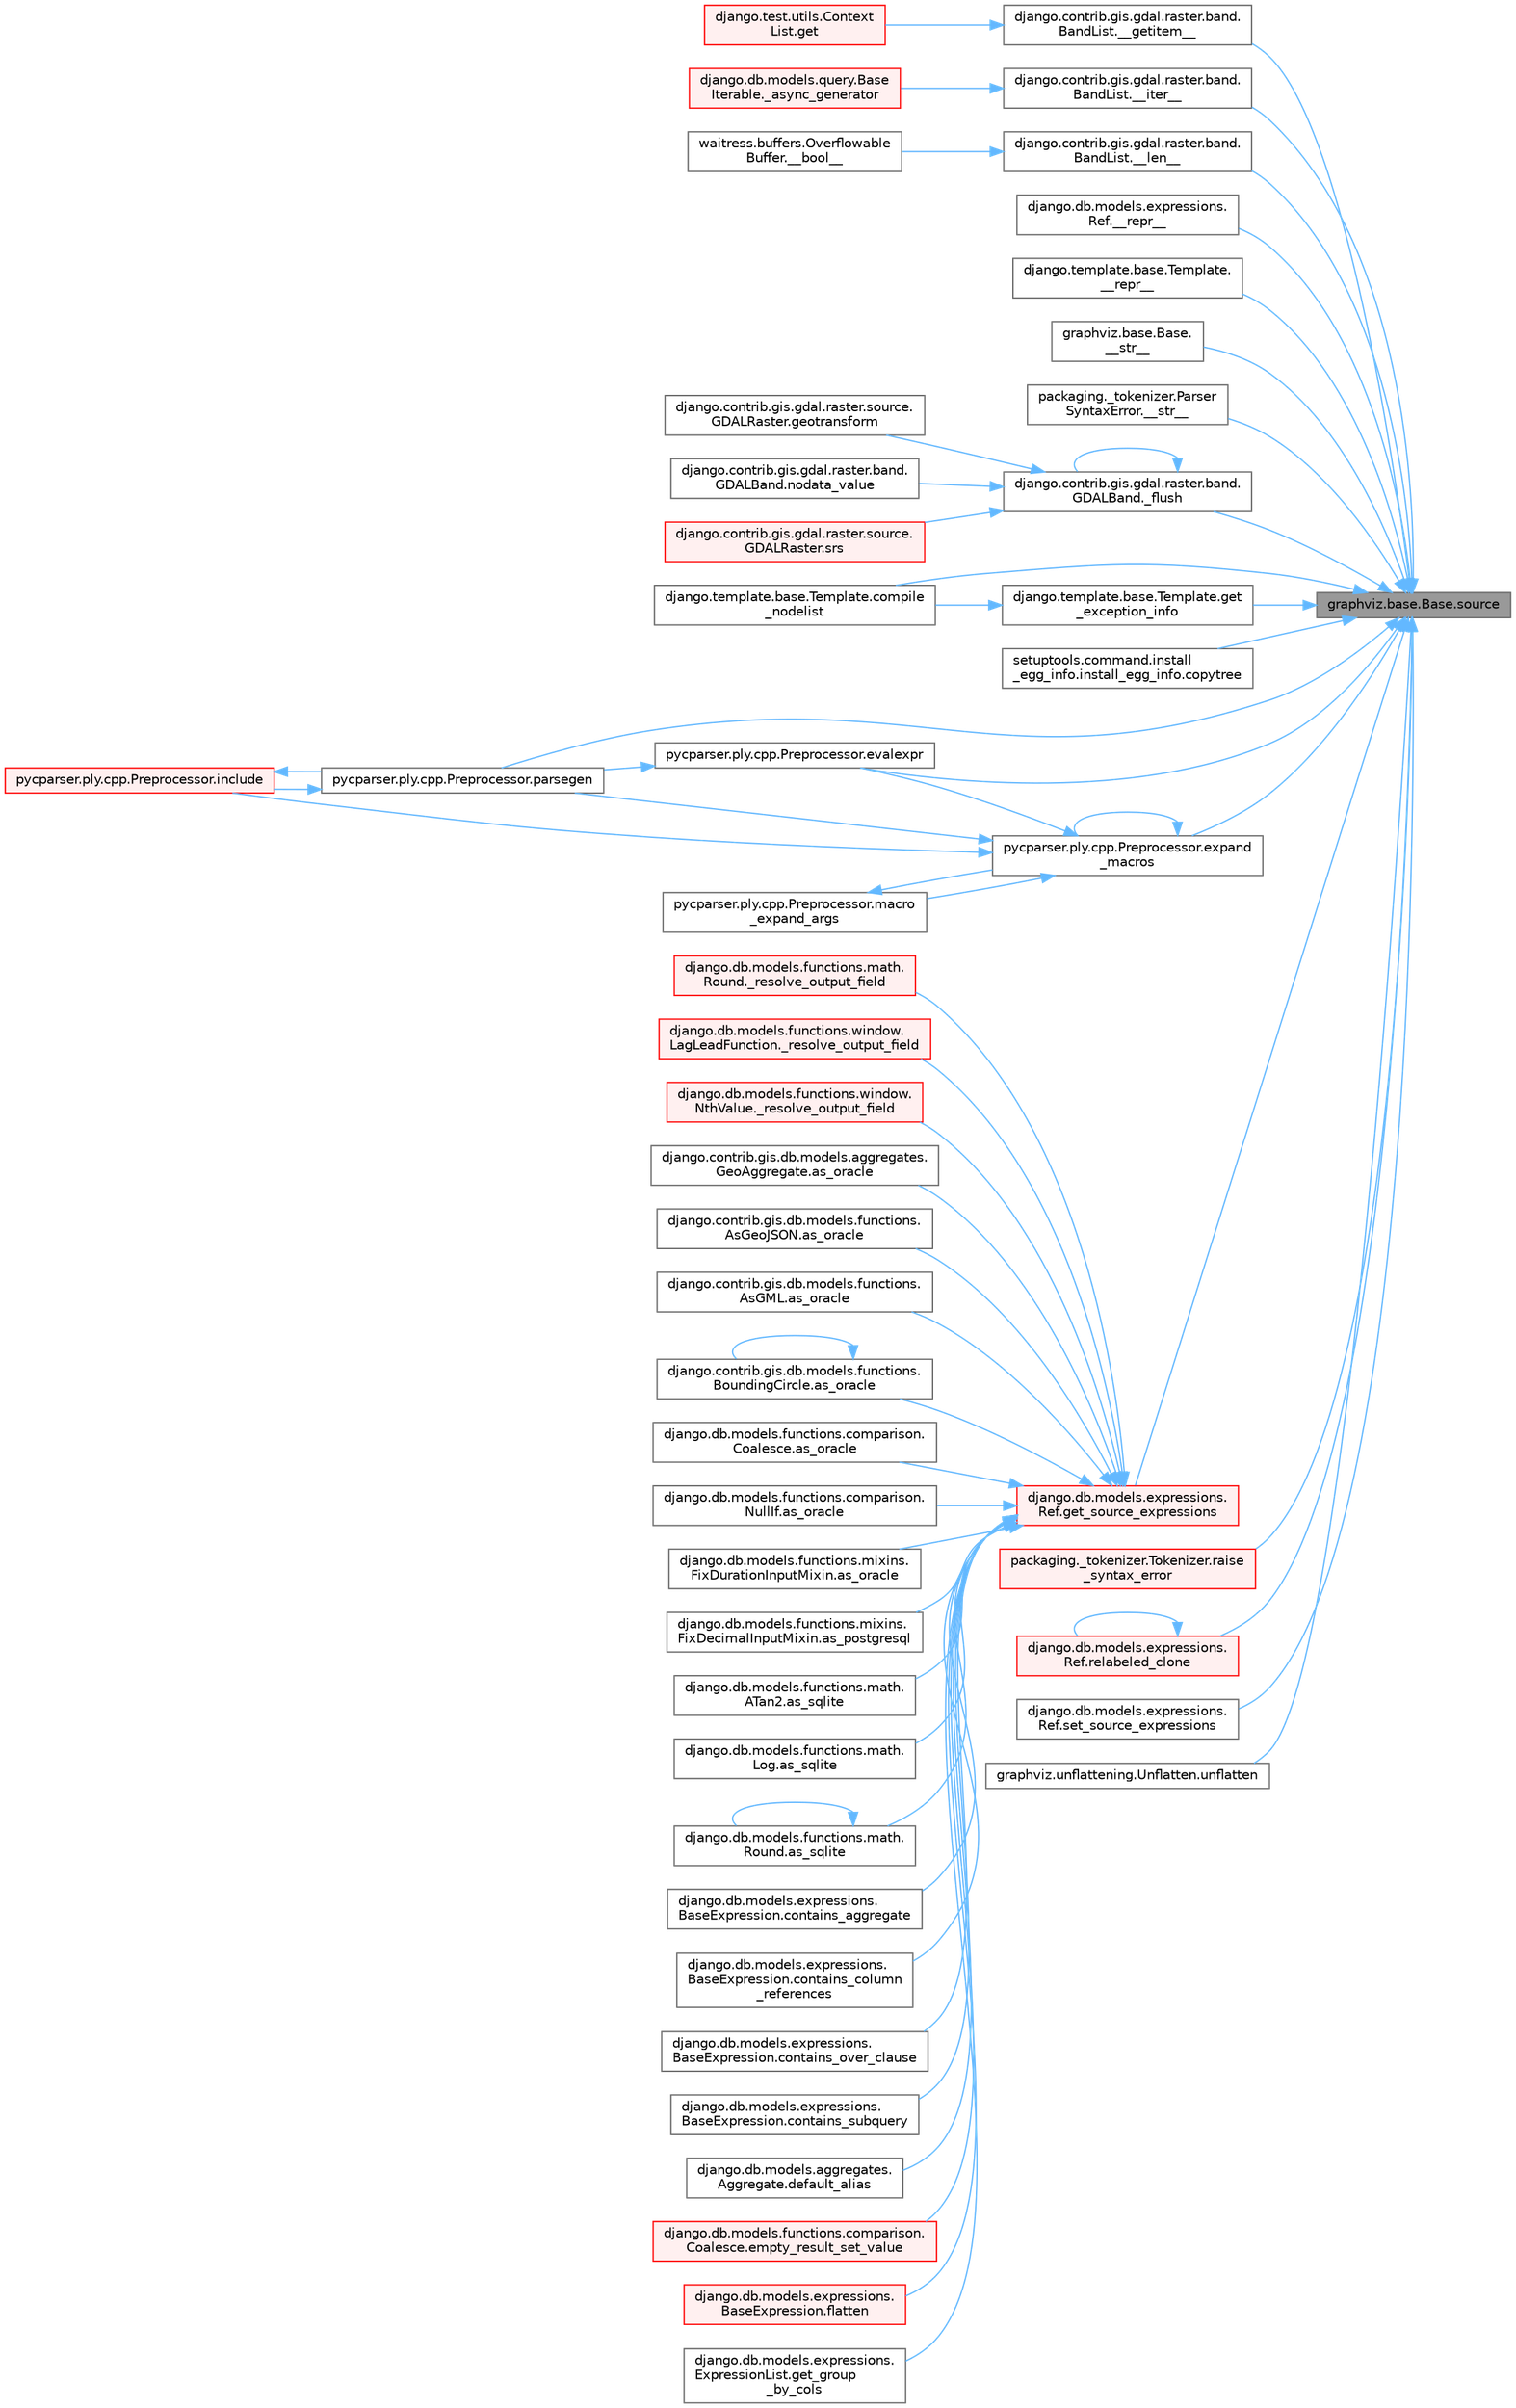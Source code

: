 digraph "graphviz.base.Base.source"
{
 // LATEX_PDF_SIZE
  bgcolor="transparent";
  edge [fontname=Helvetica,fontsize=10,labelfontname=Helvetica,labelfontsize=10];
  node [fontname=Helvetica,fontsize=10,shape=box,height=0.2,width=0.4];
  rankdir="RL";
  Node1 [id="Node000001",label="graphviz.base.Base.source",height=0.2,width=0.4,color="gray40", fillcolor="grey60", style="filled", fontcolor="black",tooltip=" "];
  Node1 -> Node2 [id="edge1_Node000001_Node000002",dir="back",color="steelblue1",style="solid",tooltip=" "];
  Node2 [id="Node000002",label="django.contrib.gis.gdal.raster.band.\lBandList.__getitem__",height=0.2,width=0.4,color="grey40", fillcolor="white", style="filled",URL="$classdjango_1_1contrib_1_1gis_1_1gdal_1_1raster_1_1band_1_1_band_list.html#ae274487c2df5493c64324fb74118b7b7",tooltip=" "];
  Node2 -> Node3 [id="edge2_Node000002_Node000003",dir="back",color="steelblue1",style="solid",tooltip=" "];
  Node3 [id="Node000003",label="django.test.utils.Context\lList.get",height=0.2,width=0.4,color="red", fillcolor="#FFF0F0", style="filled",URL="$classdjango_1_1test_1_1utils_1_1_context_list.html#a1797663a8ac92f44dcb9ad281a896842",tooltip=" "];
  Node1 -> Node3180 [id="edge3_Node000001_Node003180",dir="back",color="steelblue1",style="solid",tooltip=" "];
  Node3180 [id="Node003180",label="django.contrib.gis.gdal.raster.band.\lBandList.__iter__",height=0.2,width=0.4,color="grey40", fillcolor="white", style="filled",URL="$classdjango_1_1contrib_1_1gis_1_1gdal_1_1raster_1_1band_1_1_band_list.html#ab9adb21f52d65e54a0c9f5cb96b7ef93",tooltip=" "];
  Node3180 -> Node55 [id="edge4_Node003180_Node000055",dir="back",color="steelblue1",style="solid",tooltip=" "];
  Node55 [id="Node000055",label="django.db.models.query.Base\lIterable._async_generator",height=0.2,width=0.4,color="red", fillcolor="#FFF0F0", style="filled",URL="$classdjango_1_1db_1_1models_1_1query_1_1_base_iterable.html#a3ecc2267976bc6628d1fe84d78355144",tooltip=" "];
  Node1 -> Node3181 [id="edge5_Node000001_Node003181",dir="back",color="steelblue1",style="solid",tooltip=" "];
  Node3181 [id="Node003181",label="django.contrib.gis.gdal.raster.band.\lBandList.__len__",height=0.2,width=0.4,color="grey40", fillcolor="white", style="filled",URL="$classdjango_1_1contrib_1_1gis_1_1gdal_1_1raster_1_1band_1_1_band_list.html#a92c8619a4a74c53581f486c18d2a3695",tooltip=" "];
  Node3181 -> Node104 [id="edge6_Node003181_Node000104",dir="back",color="steelblue1",style="solid",tooltip=" "];
  Node104 [id="Node000104",label="waitress.buffers.Overflowable\lBuffer.__bool__",height=0.2,width=0.4,color="grey40", fillcolor="white", style="filled",URL="$classwaitress_1_1buffers_1_1_overflowable_buffer.html#afb6d9eccdeea0e50b91f9281878e017a",tooltip=" "];
  Node1 -> Node3182 [id="edge7_Node000001_Node003182",dir="back",color="steelblue1",style="solid",tooltip=" "];
  Node3182 [id="Node003182",label="django.db.models.expressions.\lRef.__repr__",height=0.2,width=0.4,color="grey40", fillcolor="white", style="filled",URL="$classdjango_1_1db_1_1models_1_1expressions_1_1_ref.html#a152c839bce47466bdbcaca6d2778d89d",tooltip=" "];
  Node1 -> Node3183 [id="edge8_Node000001_Node003183",dir="back",color="steelblue1",style="solid",tooltip=" "];
  Node3183 [id="Node003183",label="django.template.base.Template.\l__repr__",height=0.2,width=0.4,color="grey40", fillcolor="white", style="filled",URL="$classdjango_1_1template_1_1base_1_1_template.html#aef92b3d4a94342d6ced9fcb0a7dfaad7",tooltip=" "];
  Node1 -> Node3184 [id="edge9_Node000001_Node003184",dir="back",color="steelblue1",style="solid",tooltip=" "];
  Node3184 [id="Node003184",label="graphviz.base.Base.\l__str__",height=0.2,width=0.4,color="grey40", fillcolor="white", style="filled",URL="$classgraphviz_1_1base_1_1_base.html#a35b34b14245b1e4db3eed3e1e54610b0",tooltip=" "];
  Node1 -> Node3185 [id="edge10_Node000001_Node003185",dir="back",color="steelblue1",style="solid",tooltip=" "];
  Node3185 [id="Node003185",label="packaging._tokenizer.Parser\lSyntaxError.__str__",height=0.2,width=0.4,color="grey40", fillcolor="white", style="filled",URL="$classpackaging_1_1__tokenizer_1_1_parser_syntax_error.html#a1bf72be61084f1c233150f3b3b9d920e",tooltip=" "];
  Node1 -> Node3186 [id="edge11_Node000001_Node003186",dir="back",color="steelblue1",style="solid",tooltip=" "];
  Node3186 [id="Node003186",label="django.contrib.gis.gdal.raster.band.\lGDALBand._flush",height=0.2,width=0.4,color="grey40", fillcolor="white", style="filled",URL="$classdjango_1_1contrib_1_1gis_1_1gdal_1_1raster_1_1band_1_1_g_d_a_l_band.html#ae69747644a590b485b72c3314debdfc7",tooltip=" "];
  Node3186 -> Node3186 [id="edge12_Node003186_Node003186",dir="back",color="steelblue1",style="solid",tooltip=" "];
  Node3186 -> Node3187 [id="edge13_Node003186_Node003187",dir="back",color="steelblue1",style="solid",tooltip=" "];
  Node3187 [id="Node003187",label="django.contrib.gis.gdal.raster.source.\lGDALRaster.geotransform",height=0.2,width=0.4,color="grey40", fillcolor="white", style="filled",URL="$classdjango_1_1contrib_1_1gis_1_1gdal_1_1raster_1_1source_1_1_g_d_a_l_raster.html#afb446ab45c02724556cdfcf2bba0b2fa",tooltip=" "];
  Node3186 -> Node3188 [id="edge14_Node003186_Node003188",dir="back",color="steelblue1",style="solid",tooltip=" "];
  Node3188 [id="Node003188",label="django.contrib.gis.gdal.raster.band.\lGDALBand.nodata_value",height=0.2,width=0.4,color="grey40", fillcolor="white", style="filled",URL="$classdjango_1_1contrib_1_1gis_1_1gdal_1_1raster_1_1band_1_1_g_d_a_l_band.html#a6d6c1bf86ac0d82ae06f1396dfbe5bc6",tooltip=" "];
  Node3186 -> Node3189 [id="edge15_Node003186_Node003189",dir="back",color="steelblue1",style="solid",tooltip=" "];
  Node3189 [id="Node003189",label="django.contrib.gis.gdal.raster.source.\lGDALRaster.srs",height=0.2,width=0.4,color="red", fillcolor="#FFF0F0", style="filled",URL="$classdjango_1_1contrib_1_1gis_1_1gdal_1_1raster_1_1source_1_1_g_d_a_l_raster.html#a867fd2ac08531bb04ded5f86cf484723",tooltip=" "];
  Node1 -> Node3283 [id="edge16_Node000001_Node003283",dir="back",color="steelblue1",style="solid",tooltip=" "];
  Node3283 [id="Node003283",label="django.template.base.Template.compile\l_nodelist",height=0.2,width=0.4,color="grey40", fillcolor="white", style="filled",URL="$classdjango_1_1template_1_1base_1_1_template.html#a2b6b33cea5438ebc7a728e716d6973b8",tooltip=" "];
  Node1 -> Node3284 [id="edge17_Node000001_Node003284",dir="back",color="steelblue1",style="solid",tooltip=" "];
  Node3284 [id="Node003284",label="setuptools.command.install\l_egg_info.install_egg_info.copytree",height=0.2,width=0.4,color="grey40", fillcolor="white", style="filled",URL="$classsetuptools_1_1command_1_1install__egg__info_1_1install__egg__info.html#af7719938bff3b13fb8e474d8cf83da36",tooltip=" "];
  Node1 -> Node466 [id="edge18_Node000001_Node000466",dir="back",color="steelblue1",style="solid",tooltip=" "];
  Node466 [id="Node000466",label="pycparser.ply.cpp.Preprocessor.evalexpr",height=0.2,width=0.4,color="grey40", fillcolor="white", style="filled",URL="$classpycparser_1_1ply_1_1cpp_1_1_preprocessor.html#a3c16ad6c28242d1214d20158b02ecabd",tooltip=" "];
  Node466 -> Node467 [id="edge19_Node000466_Node000467",dir="back",color="steelblue1",style="solid",tooltip=" "];
  Node467 [id="Node000467",label="pycparser.ply.cpp.Preprocessor.parsegen",height=0.2,width=0.4,color="grey40", fillcolor="white", style="filled",URL="$classpycparser_1_1ply_1_1cpp_1_1_preprocessor.html#aad71ed64ebab07f9eafb0b36f9108723",tooltip=" "];
  Node467 -> Node468 [id="edge20_Node000467_Node000468",dir="back",color="steelblue1",style="solid",tooltip=" "];
  Node468 [id="Node000468",label="pycparser.ply.cpp.Preprocessor.include",height=0.2,width=0.4,color="red", fillcolor="#FFF0F0", style="filled",URL="$classpycparser_1_1ply_1_1cpp_1_1_preprocessor.html#aa91b0516d72dcf45e3d21b35b84ea1e0",tooltip=" "];
  Node468 -> Node467 [id="edge21_Node000468_Node000467",dir="back",color="steelblue1",style="solid",tooltip=" "];
  Node1 -> Node1613 [id="edge22_Node000001_Node001613",dir="back",color="steelblue1",style="solid",tooltip=" "];
  Node1613 [id="Node001613",label="pycparser.ply.cpp.Preprocessor.expand\l_macros",height=0.2,width=0.4,color="grey40", fillcolor="white", style="filled",URL="$classpycparser_1_1ply_1_1cpp_1_1_preprocessor.html#a4ac7e926ac9f68ef96f58e704a570d42",tooltip=" "];
  Node1613 -> Node466 [id="edge23_Node001613_Node000466",dir="back",color="steelblue1",style="solid",tooltip=" "];
  Node1613 -> Node1613 [id="edge24_Node001613_Node001613",dir="back",color="steelblue1",style="solid",tooltip=" "];
  Node1613 -> Node468 [id="edge25_Node001613_Node000468",dir="back",color="steelblue1",style="solid",tooltip=" "];
  Node1613 -> Node1614 [id="edge26_Node001613_Node001614",dir="back",color="steelblue1",style="solid",tooltip=" "];
  Node1614 [id="Node001614",label="pycparser.ply.cpp.Preprocessor.macro\l_expand_args",height=0.2,width=0.4,color="grey40", fillcolor="white", style="filled",URL="$classpycparser_1_1ply_1_1cpp_1_1_preprocessor.html#a320b003959fb43eb0be175c9b80fea2d",tooltip=" "];
  Node1614 -> Node1613 [id="edge27_Node001614_Node001613",dir="back",color="steelblue1",style="solid",tooltip=" "];
  Node1613 -> Node467 [id="edge28_Node001613_Node000467",dir="back",color="steelblue1",style="solid",tooltip=" "];
  Node1 -> Node3285 [id="edge29_Node000001_Node003285",dir="back",color="steelblue1",style="solid",tooltip=" "];
  Node3285 [id="Node003285",label="django.template.base.Template.get\l_exception_info",height=0.2,width=0.4,color="grey40", fillcolor="white", style="filled",URL="$classdjango_1_1template_1_1base_1_1_template.html#a465fbe8a301a32e971239d65932d0ad7",tooltip=" "];
  Node3285 -> Node3283 [id="edge30_Node003285_Node003283",dir="back",color="steelblue1",style="solid",tooltip=" "];
  Node1 -> Node3286 [id="edge31_Node000001_Node003286",dir="back",color="steelblue1",style="solid",tooltip=" "];
  Node3286 [id="Node003286",label="django.db.models.expressions.\lRef.get_source_expressions",height=0.2,width=0.4,color="red", fillcolor="#FFF0F0", style="filled",URL="$classdjango_1_1db_1_1models_1_1expressions_1_1_ref.html#a34966901a7ce794db70ff599b65fe2ce",tooltip=" "];
  Node3286 -> Node1223 [id="edge32_Node003286_Node001223",dir="back",color="steelblue1",style="solid",tooltip=" "];
  Node1223 [id="Node001223",label="django.db.models.functions.math.\lRound._resolve_output_field",height=0.2,width=0.4,color="red", fillcolor="#FFF0F0", style="filled",URL="$classdjango_1_1db_1_1models_1_1functions_1_1math_1_1_round.html#aa7b9332c35bc83a0f7055177fb9304e3",tooltip=" "];
  Node3286 -> Node1224 [id="edge33_Node003286_Node001224",dir="back",color="steelblue1",style="solid",tooltip=" "];
  Node1224 [id="Node001224",label="django.db.models.functions.window.\lLagLeadFunction._resolve_output_field",height=0.2,width=0.4,color="red", fillcolor="#FFF0F0", style="filled",URL="$classdjango_1_1db_1_1models_1_1functions_1_1window_1_1_lag_lead_function.html#ad9fef4f0de0bae4168483d83bf154eb5",tooltip=" "];
  Node3286 -> Node1225 [id="edge34_Node003286_Node001225",dir="back",color="steelblue1",style="solid",tooltip=" "];
  Node1225 [id="Node001225",label="django.db.models.functions.window.\lNthValue._resolve_output_field",height=0.2,width=0.4,color="red", fillcolor="#FFF0F0", style="filled",URL="$classdjango_1_1db_1_1models_1_1functions_1_1window_1_1_nth_value.html#a01f5c13b954177f7f499ab3a354aa38a",tooltip=" "];
  Node3286 -> Node300 [id="edge35_Node003286_Node000300",dir="back",color="steelblue1",style="solid",tooltip=" "];
  Node300 [id="Node000300",label="django.contrib.gis.db.models.aggregates.\lGeoAggregate.as_oracle",height=0.2,width=0.4,color="grey40", fillcolor="white", style="filled",URL="$classdjango_1_1contrib_1_1gis_1_1db_1_1models_1_1aggregates_1_1_geo_aggregate.html#a537ce307d50a80a372c22e07a9f25fa6",tooltip=" "];
  Node3286 -> Node301 [id="edge36_Node003286_Node000301",dir="back",color="steelblue1",style="solid",tooltip=" "];
  Node301 [id="Node000301",label="django.contrib.gis.db.models.functions.\lAsGeoJSON.as_oracle",height=0.2,width=0.4,color="grey40", fillcolor="white", style="filled",URL="$classdjango_1_1contrib_1_1gis_1_1db_1_1models_1_1functions_1_1_as_geo_j_s_o_n.html#ae6e5acc7a92749f69dc7b18a973ffaae",tooltip=" "];
  Node3286 -> Node302 [id="edge37_Node003286_Node000302",dir="back",color="steelblue1",style="solid",tooltip=" "];
  Node302 [id="Node000302",label="django.contrib.gis.db.models.functions.\lAsGML.as_oracle",height=0.2,width=0.4,color="grey40", fillcolor="white", style="filled",URL="$classdjango_1_1contrib_1_1gis_1_1db_1_1models_1_1functions_1_1_as_g_m_l.html#a0a70238d2ad8f058ef86dbfc6e8f3566",tooltip=" "];
  Node3286 -> Node303 [id="edge38_Node003286_Node000303",dir="back",color="steelblue1",style="solid",tooltip=" "];
  Node303 [id="Node000303",label="django.contrib.gis.db.models.functions.\lBoundingCircle.as_oracle",height=0.2,width=0.4,color="grey40", fillcolor="white", style="filled",URL="$classdjango_1_1contrib_1_1gis_1_1db_1_1models_1_1functions_1_1_bounding_circle.html#a63203e27009441455a424b3a41593cd6",tooltip=" "];
  Node303 -> Node303 [id="edge39_Node000303_Node000303",dir="back",color="steelblue1",style="solid",tooltip=" "];
  Node3286 -> Node305 [id="edge40_Node003286_Node000305",dir="back",color="steelblue1",style="solid",tooltip=" "];
  Node305 [id="Node000305",label="django.db.models.functions.comparison.\lCoalesce.as_oracle",height=0.2,width=0.4,color="grey40", fillcolor="white", style="filled",URL="$classdjango_1_1db_1_1models_1_1functions_1_1comparison_1_1_coalesce.html#a1bbeea180ef3ef4d8ba5d51d33d6ef85",tooltip=" "];
  Node3286 -> Node1226 [id="edge41_Node003286_Node001226",dir="back",color="steelblue1",style="solid",tooltip=" "];
  Node1226 [id="Node001226",label="django.db.models.functions.comparison.\lNullIf.as_oracle",height=0.2,width=0.4,color="grey40", fillcolor="white", style="filled",URL="$classdjango_1_1db_1_1models_1_1functions_1_1comparison_1_1_null_if.html#a61867c3acf8c0e19cbc06115618e395b",tooltip=" "];
  Node3286 -> Node923 [id="edge42_Node003286_Node000923",dir="back",color="steelblue1",style="solid",tooltip=" "];
  Node923 [id="Node000923",label="django.db.models.functions.mixins.\lFixDurationInputMixin.as_oracle",height=0.2,width=0.4,color="grey40", fillcolor="white", style="filled",URL="$classdjango_1_1db_1_1models_1_1functions_1_1mixins_1_1_fix_duration_input_mixin.html#a2e5d6957724a89d03541cc897b6e6e53",tooltip=" "];
  Node3286 -> Node309 [id="edge43_Node003286_Node000309",dir="back",color="steelblue1",style="solid",tooltip=" "];
  Node309 [id="Node000309",label="django.db.models.functions.mixins.\lFixDecimalInputMixin.as_postgresql",height=0.2,width=0.4,color="grey40", fillcolor="white", style="filled",URL="$classdjango_1_1db_1_1models_1_1functions_1_1mixins_1_1_fix_decimal_input_mixin.html#a064b38a679e55776f87518bc24a2f4a0",tooltip=" "];
  Node3286 -> Node328 [id="edge44_Node003286_Node000328",dir="back",color="steelblue1",style="solid",tooltip=" "];
  Node328 [id="Node000328",label="django.db.models.functions.math.\lATan2.as_sqlite",height=0.2,width=0.4,color="grey40", fillcolor="white", style="filled",URL="$classdjango_1_1db_1_1models_1_1functions_1_1math_1_1_a_tan2.html#ac343d11000341dfc431de19f416ea4b6",tooltip=" "];
  Node3286 -> Node329 [id="edge45_Node003286_Node000329",dir="back",color="steelblue1",style="solid",tooltip=" "];
  Node329 [id="Node000329",label="django.db.models.functions.math.\lLog.as_sqlite",height=0.2,width=0.4,color="grey40", fillcolor="white", style="filled",URL="$classdjango_1_1db_1_1models_1_1functions_1_1math_1_1_log.html#afcc146563033738d87dd1dc17d005111",tooltip=" "];
  Node3286 -> Node1227 [id="edge46_Node003286_Node001227",dir="back",color="steelblue1",style="solid",tooltip=" "];
  Node1227 [id="Node001227",label="django.db.models.functions.math.\lRound.as_sqlite",height=0.2,width=0.4,color="grey40", fillcolor="white", style="filled",URL="$classdjango_1_1db_1_1models_1_1functions_1_1math_1_1_round.html#a287d7884d03a3cb2338f8327d36ab7f4",tooltip=" "];
  Node1227 -> Node1227 [id="edge47_Node001227_Node001227",dir="back",color="steelblue1",style="solid",tooltip=" "];
  Node3286 -> Node1228 [id="edge48_Node003286_Node001228",dir="back",color="steelblue1",style="solid",tooltip=" "];
  Node1228 [id="Node001228",label="django.db.models.expressions.\lBaseExpression.contains_aggregate",height=0.2,width=0.4,color="grey40", fillcolor="white", style="filled",URL="$classdjango_1_1db_1_1models_1_1expressions_1_1_base_expression.html#af76d4a76e3f54db9a32b8d5ee2b87948",tooltip=" "];
  Node3286 -> Node1229 [id="edge49_Node003286_Node001229",dir="back",color="steelblue1",style="solid",tooltip=" "];
  Node1229 [id="Node001229",label="django.db.models.expressions.\lBaseExpression.contains_column\l_references",height=0.2,width=0.4,color="grey40", fillcolor="white", style="filled",URL="$classdjango_1_1db_1_1models_1_1expressions_1_1_base_expression.html#af5c4b142fefb4788abf2261a2582dfe9",tooltip=" "];
  Node3286 -> Node1230 [id="edge50_Node003286_Node001230",dir="back",color="steelblue1",style="solid",tooltip=" "];
  Node1230 [id="Node001230",label="django.db.models.expressions.\lBaseExpression.contains_over_clause",height=0.2,width=0.4,color="grey40", fillcolor="white", style="filled",URL="$classdjango_1_1db_1_1models_1_1expressions_1_1_base_expression.html#aabc4ca4ab54ff580926e71248c5612ab",tooltip=" "];
  Node3286 -> Node1231 [id="edge51_Node003286_Node001231",dir="back",color="steelblue1",style="solid",tooltip=" "];
  Node1231 [id="Node001231",label="django.db.models.expressions.\lBaseExpression.contains_subquery",height=0.2,width=0.4,color="grey40", fillcolor="white", style="filled",URL="$classdjango_1_1db_1_1models_1_1expressions_1_1_base_expression.html#a218f7301f2126ca595a0e79df4f91b12",tooltip=" "];
  Node3286 -> Node1232 [id="edge52_Node003286_Node001232",dir="back",color="steelblue1",style="solid",tooltip=" "];
  Node1232 [id="Node001232",label="django.db.models.aggregates.\lAggregate.default_alias",height=0.2,width=0.4,color="grey40", fillcolor="white", style="filled",URL="$classdjango_1_1db_1_1models_1_1aggregates_1_1_aggregate.html#a5d12250db1f3dfd711dad17ee7ea37d5",tooltip=" "];
  Node3286 -> Node1233 [id="edge53_Node003286_Node001233",dir="back",color="steelblue1",style="solid",tooltip=" "];
  Node1233 [id="Node001233",label="django.db.models.functions.comparison.\lCoalesce.empty_result_set_value",height=0.2,width=0.4,color="red", fillcolor="#FFF0F0", style="filled",URL="$classdjango_1_1db_1_1models_1_1functions_1_1comparison_1_1_coalesce.html#a098df2aa87e871b6bc726d3839a7f259",tooltip=" "];
  Node3286 -> Node1235 [id="edge54_Node003286_Node001235",dir="back",color="steelblue1",style="solid",tooltip=" "];
  Node1235 [id="Node001235",label="django.db.models.expressions.\lBaseExpression.flatten",height=0.2,width=0.4,color="red", fillcolor="#FFF0F0", style="filled",URL="$classdjango_1_1db_1_1models_1_1expressions_1_1_base_expression.html#a8493b4576a0e604f1dd483d0206430ac",tooltip=" "];
  Node3286 -> Node1240 [id="edge55_Node003286_Node001240",dir="back",color="steelblue1",style="solid",tooltip=" "];
  Node1240 [id="Node001240",label="django.db.models.expressions.\lExpressionList.get_group\l_by_cols",height=0.2,width=0.4,color="grey40", fillcolor="white", style="filled",URL="$classdjango_1_1db_1_1models_1_1expressions_1_1_expression_list.html#ade08ba78d8d2afa4feaaf6046e0539f7",tooltip=" "];
  Node1 -> Node467 [id="edge56_Node000001_Node000467",dir="back",color="steelblue1",style="solid",tooltip=" "];
  Node1 -> Node3287 [id="edge57_Node000001_Node003287",dir="back",color="steelblue1",style="solid",tooltip=" "];
  Node3287 [id="Node003287",label="packaging._tokenizer.Tokenizer.raise\l_syntax_error",height=0.2,width=0.4,color="red", fillcolor="#FFF0F0", style="filled",URL="$classpackaging_1_1__tokenizer_1_1_tokenizer.html#ada56238a9429c16510f207c95f22645f",tooltip=" "];
  Node1 -> Node547 [id="edge58_Node000001_Node000547",dir="back",color="steelblue1",style="solid",tooltip=" "];
  Node547 [id="Node000547",label="django.db.models.expressions.\lRef.relabeled_clone",height=0.2,width=0.4,color="red", fillcolor="#FFF0F0", style="filled",URL="$classdjango_1_1db_1_1models_1_1expressions_1_1_ref.html#acd0e62d444712c98fac919102ed5c77b",tooltip=" "];
  Node547 -> Node547 [id="edge59_Node000547_Node000547",dir="back",color="steelblue1",style="solid",tooltip=" "];
  Node1 -> Node3288 [id="edge60_Node000001_Node003288",dir="back",color="steelblue1",style="solid",tooltip=" "];
  Node3288 [id="Node003288",label="django.db.models.expressions.\lRef.set_source_expressions",height=0.2,width=0.4,color="grey40", fillcolor="white", style="filled",URL="$classdjango_1_1db_1_1models_1_1expressions_1_1_ref.html#a072bdc1d9821474390de6ae429bfefbf",tooltip=" "];
  Node1 -> Node1141 [id="edge61_Node000001_Node001141",dir="back",color="steelblue1",style="solid",tooltip=" "];
  Node1141 [id="Node001141",label="graphviz.unflattening.Unflatten.unflatten",height=0.2,width=0.4,color="grey40", fillcolor="white", style="filled",URL="$classgraphviz_1_1unflattening_1_1_unflatten.html#a35aae356d671a4b7d284249cdd4ff734",tooltip=" "];
}
